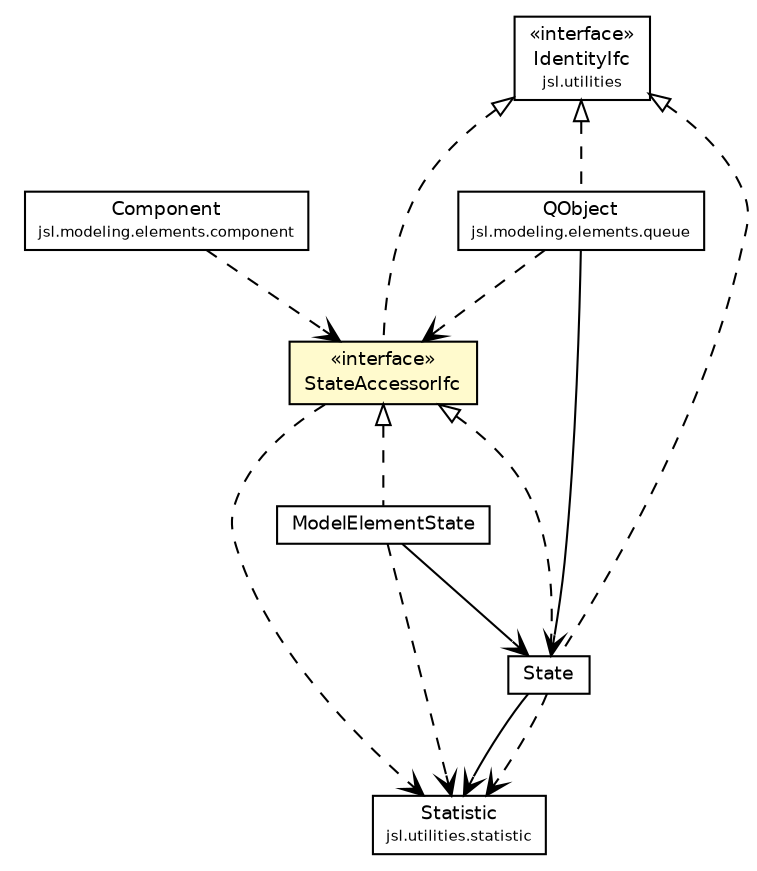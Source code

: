 #!/usr/local/bin/dot
#
# Class diagram 
# Generated by UMLGraph version 5.4 (http://www.umlgraph.org/)
#

digraph G {
	edge [fontname="Helvetica",fontsize=10,labelfontname="Helvetica",labelfontsize=10];
	node [fontname="Helvetica",fontsize=10,shape=plaintext];
	nodesep=0.25;
	ranksep=0.5;
	// jsl.modeling.StateAccessorIfc
	c208680 [label=<<table title="jsl.modeling.StateAccessorIfc" border="0" cellborder="1" cellspacing="0" cellpadding="2" port="p" bgcolor="lemonChiffon" href="./StateAccessorIfc.html">
		<tr><td><table border="0" cellspacing="0" cellpadding="1">
<tr><td align="center" balign="center"> &#171;interface&#187; </td></tr>
<tr><td align="center" balign="center"> StateAccessorIfc </td></tr>
		</table></td></tr>
		</table>>, URL="./StateAccessorIfc.html", fontname="Helvetica", fontcolor="black", fontsize=9.0];
	// jsl.modeling.State
	c208681 [label=<<table title="jsl.modeling.State" border="0" cellborder="1" cellspacing="0" cellpadding="2" port="p" href="./State.html">
		<tr><td><table border="0" cellspacing="0" cellpadding="1">
<tr><td align="center" balign="center"> State </td></tr>
		</table></td></tr>
		</table>>, URL="./State.html", fontname="Helvetica", fontcolor="black", fontsize=9.0];
	// jsl.modeling.ModelElementState
	c208690 [label=<<table title="jsl.modeling.ModelElementState" border="0" cellborder="1" cellspacing="0" cellpadding="2" port="p" href="./ModelElementState.html">
		<tr><td><table border="0" cellspacing="0" cellpadding="1">
<tr><td align="center" balign="center"> ModelElementState </td></tr>
		</table></td></tr>
		</table>>, URL="./ModelElementState.html", fontname="Helvetica", fontcolor="black", fontsize=9.0];
	// jsl.modeling.elements.component.Component
	c208726 [label=<<table title="jsl.modeling.elements.component.Component" border="0" cellborder="1" cellspacing="0" cellpadding="2" port="p" href="./elements/component/Component.html">
		<tr><td><table border="0" cellspacing="0" cellpadding="1">
<tr><td align="center" balign="center"> Component </td></tr>
<tr><td align="center" balign="center"><font point-size="7.0"> jsl.modeling.elements.component </font></td></tr>
		</table></td></tr>
		</table>>, URL="./elements/component/Component.html", fontname="Helvetica", fontcolor="black", fontsize=9.0];
	// jsl.modeling.elements.queue.QObject
	c208769 [label=<<table title="jsl.modeling.elements.queue.QObject" border="0" cellborder="1" cellspacing="0" cellpadding="2" port="p" href="./elements/queue/QObject.html">
		<tr><td><table border="0" cellspacing="0" cellpadding="1">
<tr><td align="center" balign="center"> QObject </td></tr>
<tr><td align="center" balign="center"><font point-size="7.0"> jsl.modeling.elements.queue </font></td></tr>
		</table></td></tr>
		</table>>, URL="./elements/queue/QObject.html", fontname="Helvetica", fontcolor="black", fontsize=9.0];
	// jsl.utilities.IdentityIfc
	c208996 [label=<<table title="jsl.utilities.IdentityIfc" border="0" cellborder="1" cellspacing="0" cellpadding="2" port="p" href="../utilities/IdentityIfc.html">
		<tr><td><table border="0" cellspacing="0" cellpadding="1">
<tr><td align="center" balign="center"> &#171;interface&#187; </td></tr>
<tr><td align="center" balign="center"> IdentityIfc </td></tr>
<tr><td align="center" balign="center"><font point-size="7.0"> jsl.utilities </font></td></tr>
		</table></td></tr>
		</table>>, URL="../utilities/IdentityIfc.html", fontname="Helvetica", fontcolor="black", fontsize=9.0];
	// jsl.utilities.statistic.Statistic
	c209127 [label=<<table title="jsl.utilities.statistic.Statistic" border="0" cellborder="1" cellspacing="0" cellpadding="2" port="p" href="../utilities/statistic/Statistic.html">
		<tr><td><table border="0" cellspacing="0" cellpadding="1">
<tr><td align="center" balign="center"> Statistic </td></tr>
<tr><td align="center" balign="center"><font point-size="7.0"> jsl.utilities.statistic </font></td></tr>
		</table></td></tr>
		</table>>, URL="../utilities/statistic/Statistic.html", fontname="Helvetica", fontcolor="black", fontsize=9.0];
	//jsl.modeling.StateAccessorIfc implements jsl.utilities.IdentityIfc
	c208996:p -> c208680:p [dir=back,arrowtail=empty,style=dashed];
	//jsl.modeling.State implements jsl.utilities.IdentityIfc
	c208996:p -> c208681:p [dir=back,arrowtail=empty,style=dashed];
	//jsl.modeling.State implements jsl.modeling.StateAccessorIfc
	c208680:p -> c208681:p [dir=back,arrowtail=empty,style=dashed];
	//jsl.modeling.ModelElementState implements jsl.modeling.StateAccessorIfc
	c208680:p -> c208690:p [dir=back,arrowtail=empty,style=dashed];
	//jsl.modeling.elements.queue.QObject implements jsl.utilities.IdentityIfc
	c208996:p -> c208769:p [dir=back,arrowtail=empty,style=dashed];
	// jsl.modeling.State NAVASSOC jsl.utilities.statistic.Statistic
	c208681:p -> c209127:p [taillabel="", label="", headlabel="", fontname="Helvetica", fontcolor="black", fontsize=10.0, color="black", arrowhead=open];
	// jsl.modeling.ModelElementState NAVASSOC jsl.modeling.State
	c208690:p -> c208681:p [taillabel="", label="", headlabel="", fontname="Helvetica", fontcolor="black", fontsize=10.0, color="black", arrowhead=open];
	// jsl.modeling.elements.queue.QObject NAVASSOC jsl.modeling.State
	c208769:p -> c208681:p [taillabel="", label="", headlabel="", fontname="Helvetica", fontcolor="black", fontsize=10.0, color="black", arrowhead=open];
	// jsl.modeling.StateAccessorIfc DEPEND jsl.utilities.statistic.Statistic
	c208680:p -> c209127:p [taillabel="", label="", headlabel="", fontname="Helvetica", fontcolor="black", fontsize=10.0, color="black", arrowhead=open, style=dashed];
	// jsl.modeling.State DEPEND jsl.utilities.statistic.Statistic
	c208681:p -> c209127:p [taillabel="", label="", headlabel="", fontname="Helvetica", fontcolor="black", fontsize=10.0, color="black", arrowhead=open, style=dashed];
	// jsl.modeling.ModelElementState DEPEND jsl.utilities.statistic.Statistic
	c208690:p -> c209127:p [taillabel="", label="", headlabel="", fontname="Helvetica", fontcolor="black", fontsize=10.0, color="black", arrowhead=open, style=dashed];
	// jsl.modeling.elements.component.Component DEPEND jsl.modeling.StateAccessorIfc
	c208726:p -> c208680:p [taillabel="", label="", headlabel="", fontname="Helvetica", fontcolor="black", fontsize=10.0, color="black", arrowhead=open, style=dashed];
	// jsl.modeling.elements.queue.QObject DEPEND jsl.modeling.StateAccessorIfc
	c208769:p -> c208680:p [taillabel="", label="", headlabel="", fontname="Helvetica", fontcolor="black", fontsize=10.0, color="black", arrowhead=open, style=dashed];
}

